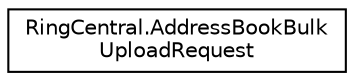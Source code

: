digraph "Graphical Class Hierarchy"
{
 // LATEX_PDF_SIZE
  edge [fontname="Helvetica",fontsize="10",labelfontname="Helvetica",labelfontsize="10"];
  node [fontname="Helvetica",fontsize="10",shape=record];
  rankdir="LR";
  Node0 [label="RingCentral.AddressBookBulk\lUploadRequest",height=0.2,width=0.4,color="black", fillcolor="white", style="filled",URL="$classRingCentral_1_1AddressBookBulkUploadRequest.html",tooltip=" "];
}
